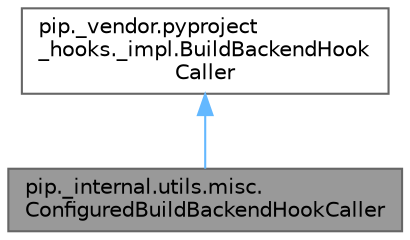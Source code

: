 digraph "pip._internal.utils.misc.ConfiguredBuildBackendHookCaller"
{
 // LATEX_PDF_SIZE
  bgcolor="transparent";
  edge [fontname=Helvetica,fontsize=10,labelfontname=Helvetica,labelfontsize=10];
  node [fontname=Helvetica,fontsize=10,shape=box,height=0.2,width=0.4];
  Node1 [id="Node000001",label="pip._internal.utils.misc.\lConfiguredBuildBackendHookCaller",height=0.2,width=0.4,color="gray40", fillcolor="grey60", style="filled", fontcolor="black",tooltip=" "];
  Node2 -> Node1 [id="edge1_Node000001_Node000002",dir="back",color="steelblue1",style="solid",tooltip=" "];
  Node2 [id="Node000002",label="pip._vendor.pyproject\l_hooks._impl.BuildBackendHook\lCaller",height=0.2,width=0.4,color="gray40", fillcolor="white", style="filled",URL="$d8/d62/classpip_1_1__vendor_1_1pyproject__hooks_1_1__impl_1_1BuildBackendHookCaller.html",tooltip=" "];
}
